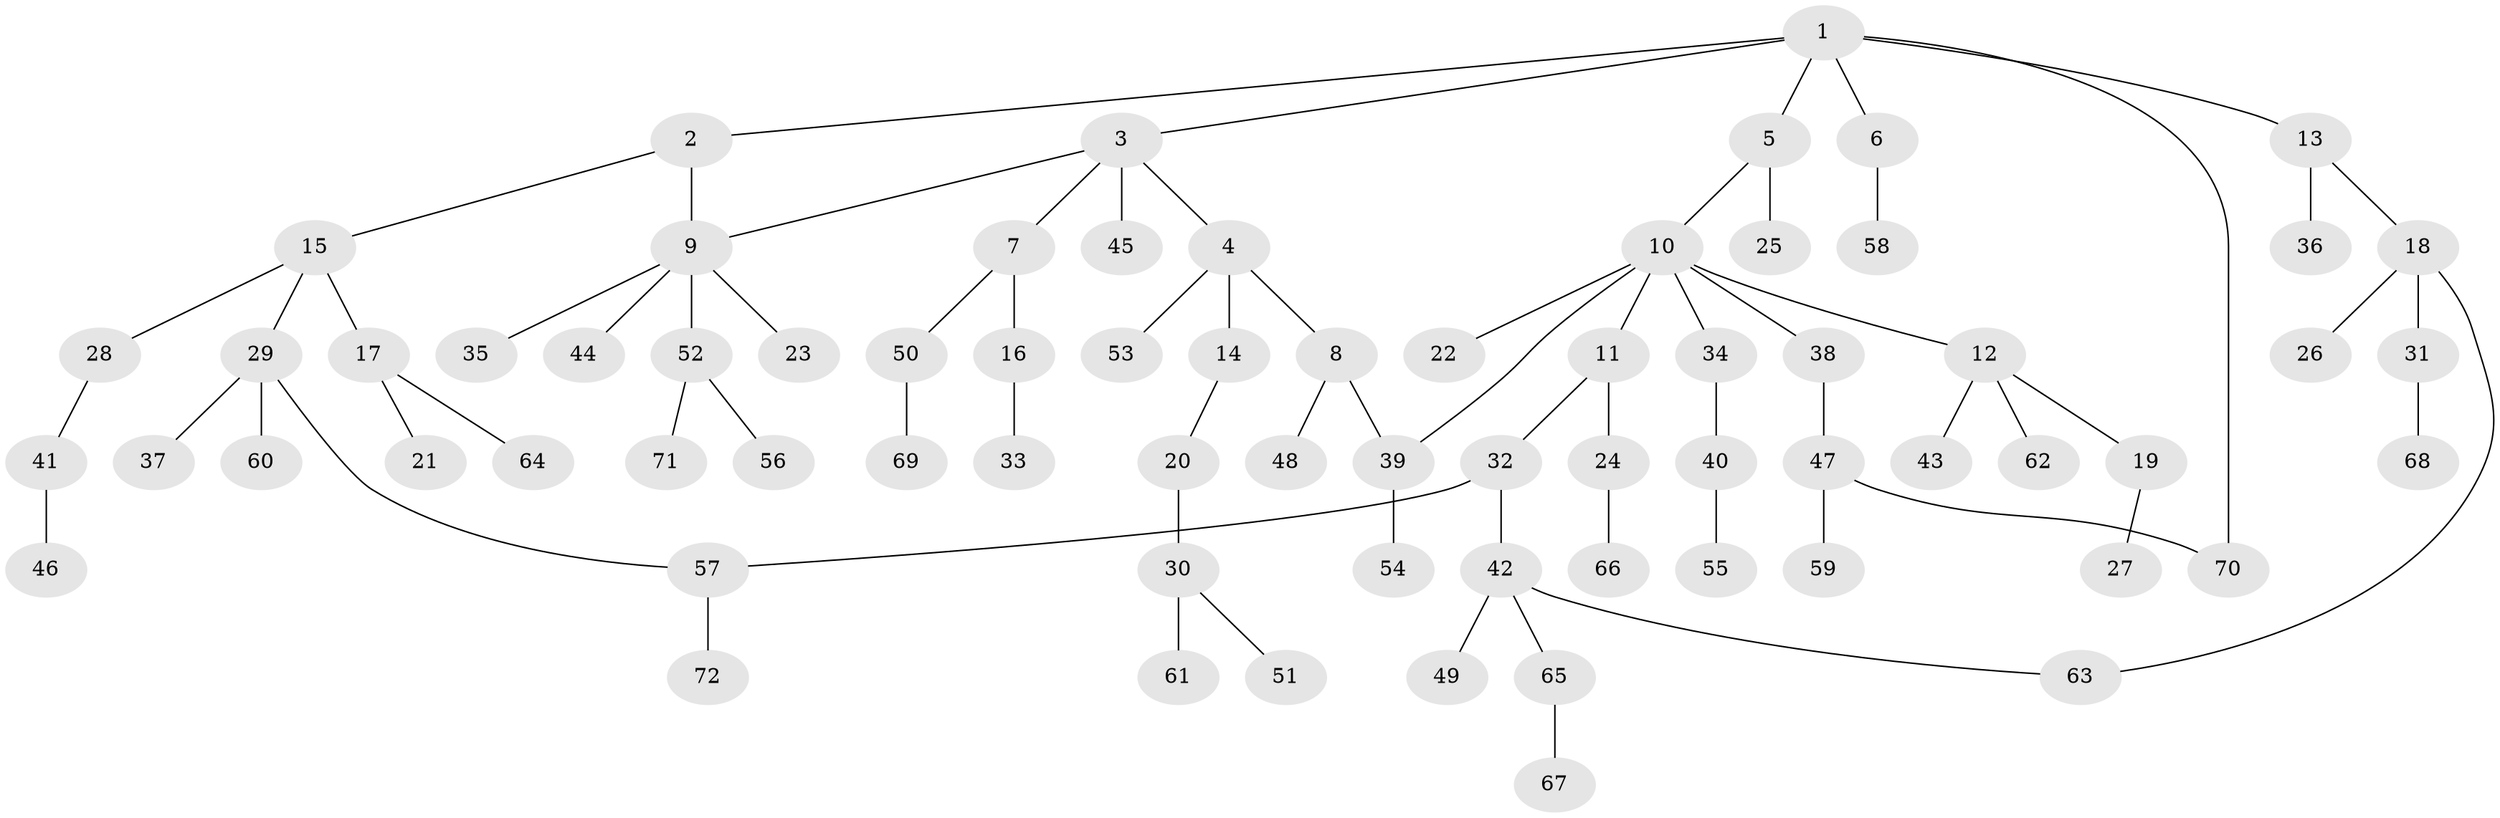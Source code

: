 // Generated by graph-tools (version 1.1) at 2025/01/03/09/25 03:01:03]
// undirected, 72 vertices, 76 edges
graph export_dot {
graph [start="1"]
  node [color=gray90,style=filled];
  1;
  2;
  3;
  4;
  5;
  6;
  7;
  8;
  9;
  10;
  11;
  12;
  13;
  14;
  15;
  16;
  17;
  18;
  19;
  20;
  21;
  22;
  23;
  24;
  25;
  26;
  27;
  28;
  29;
  30;
  31;
  32;
  33;
  34;
  35;
  36;
  37;
  38;
  39;
  40;
  41;
  42;
  43;
  44;
  45;
  46;
  47;
  48;
  49;
  50;
  51;
  52;
  53;
  54;
  55;
  56;
  57;
  58;
  59;
  60;
  61;
  62;
  63;
  64;
  65;
  66;
  67;
  68;
  69;
  70;
  71;
  72;
  1 -- 2;
  1 -- 3;
  1 -- 5;
  1 -- 6;
  1 -- 13;
  1 -- 70;
  2 -- 9;
  2 -- 15;
  3 -- 4;
  3 -- 7;
  3 -- 45;
  3 -- 9;
  4 -- 8;
  4 -- 14;
  4 -- 53;
  5 -- 10;
  5 -- 25;
  6 -- 58;
  7 -- 16;
  7 -- 50;
  8 -- 39;
  8 -- 48;
  9 -- 23;
  9 -- 35;
  9 -- 44;
  9 -- 52;
  10 -- 11;
  10 -- 12;
  10 -- 22;
  10 -- 34;
  10 -- 38;
  10 -- 39;
  11 -- 24;
  11 -- 32;
  12 -- 19;
  12 -- 43;
  12 -- 62;
  13 -- 18;
  13 -- 36;
  14 -- 20;
  15 -- 17;
  15 -- 28;
  15 -- 29;
  16 -- 33;
  17 -- 21;
  17 -- 64;
  18 -- 26;
  18 -- 31;
  18 -- 63;
  19 -- 27;
  20 -- 30;
  24 -- 66;
  28 -- 41;
  29 -- 37;
  29 -- 57;
  29 -- 60;
  30 -- 51;
  30 -- 61;
  31 -- 68;
  32 -- 42;
  32 -- 57;
  34 -- 40;
  38 -- 47;
  39 -- 54;
  40 -- 55;
  41 -- 46;
  42 -- 49;
  42 -- 63;
  42 -- 65;
  47 -- 59;
  47 -- 70;
  50 -- 69;
  52 -- 56;
  52 -- 71;
  57 -- 72;
  65 -- 67;
}
